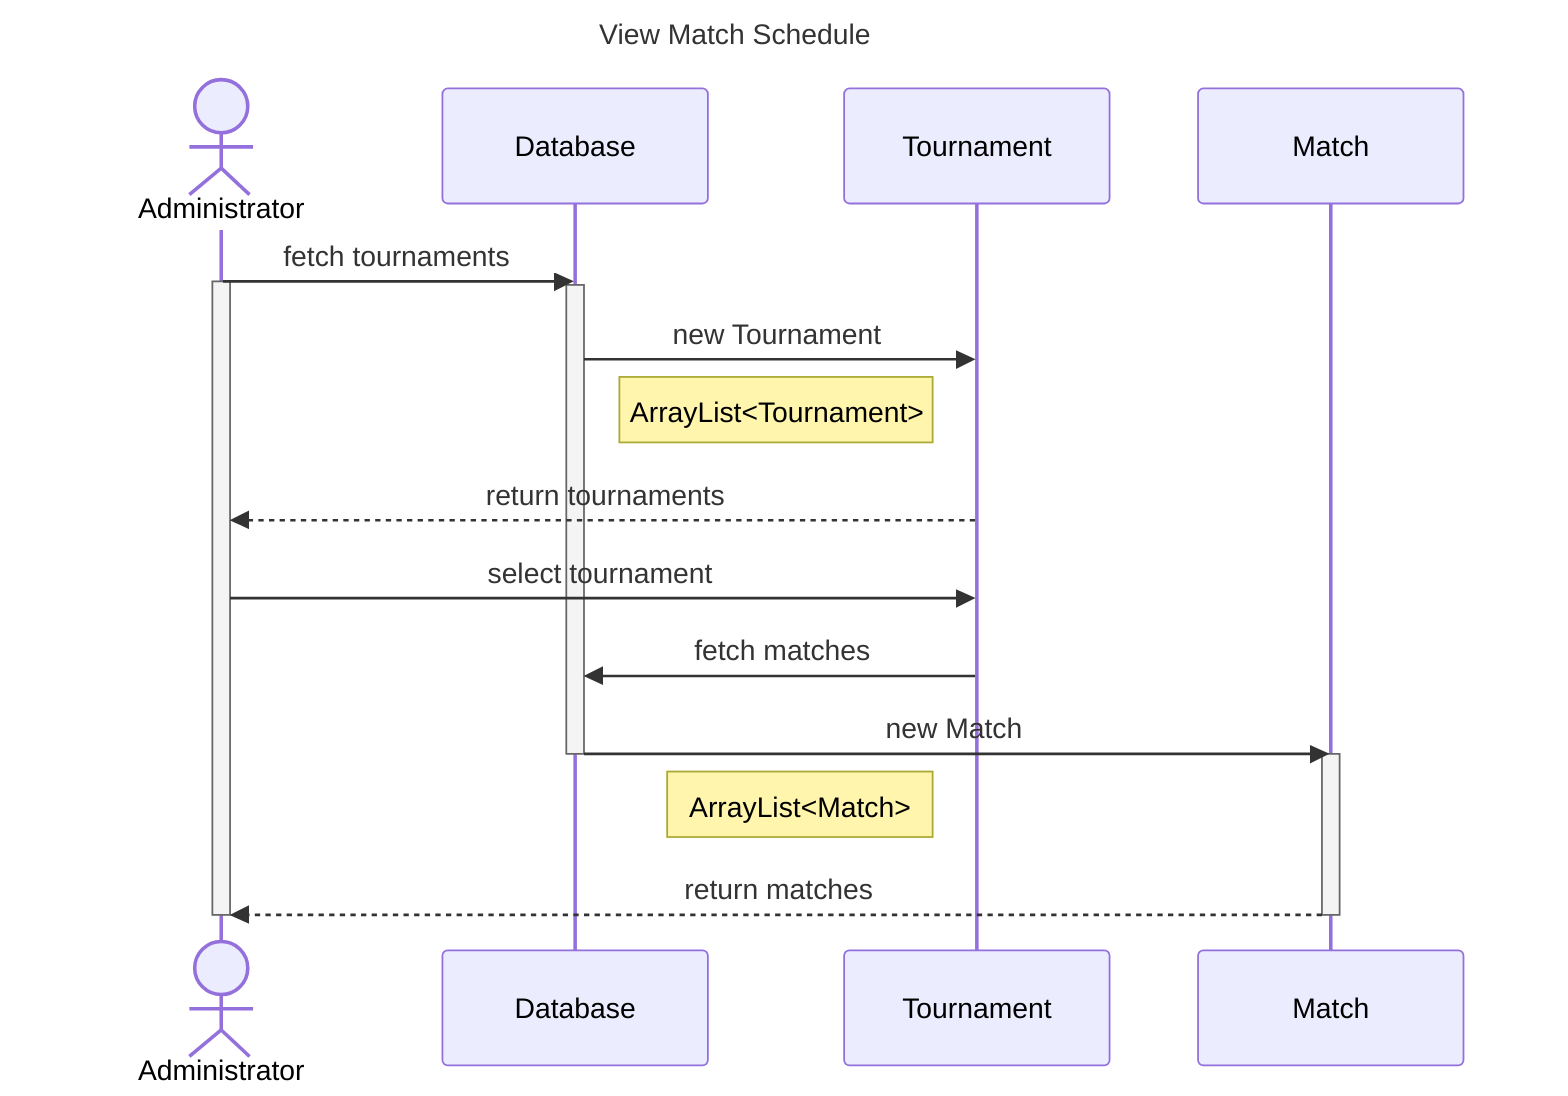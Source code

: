 ---
title: View Match Schedule
---
sequenceDiagram
    actor admin as Administrator
    %% actor student as Student

    participant database as Database
    participant tournament as Tournament
    participant match as Match

    admin ->> database: fetch tournaments
    activate admin
    activate database
    database ->> tournament: new Tournament
    Note left of tournament: ArrayList<Tournament>
    tournament -->> admin: return tournaments
    admin ->> tournament: select tournament

    tournament ->> database: fetch matches
    database ->> match: new Match
    activate match
    deactivate database
    Note left of tournament: ArrayList<Match>
    match -->> admin: return matches
    deactivate match

    deactivate admin